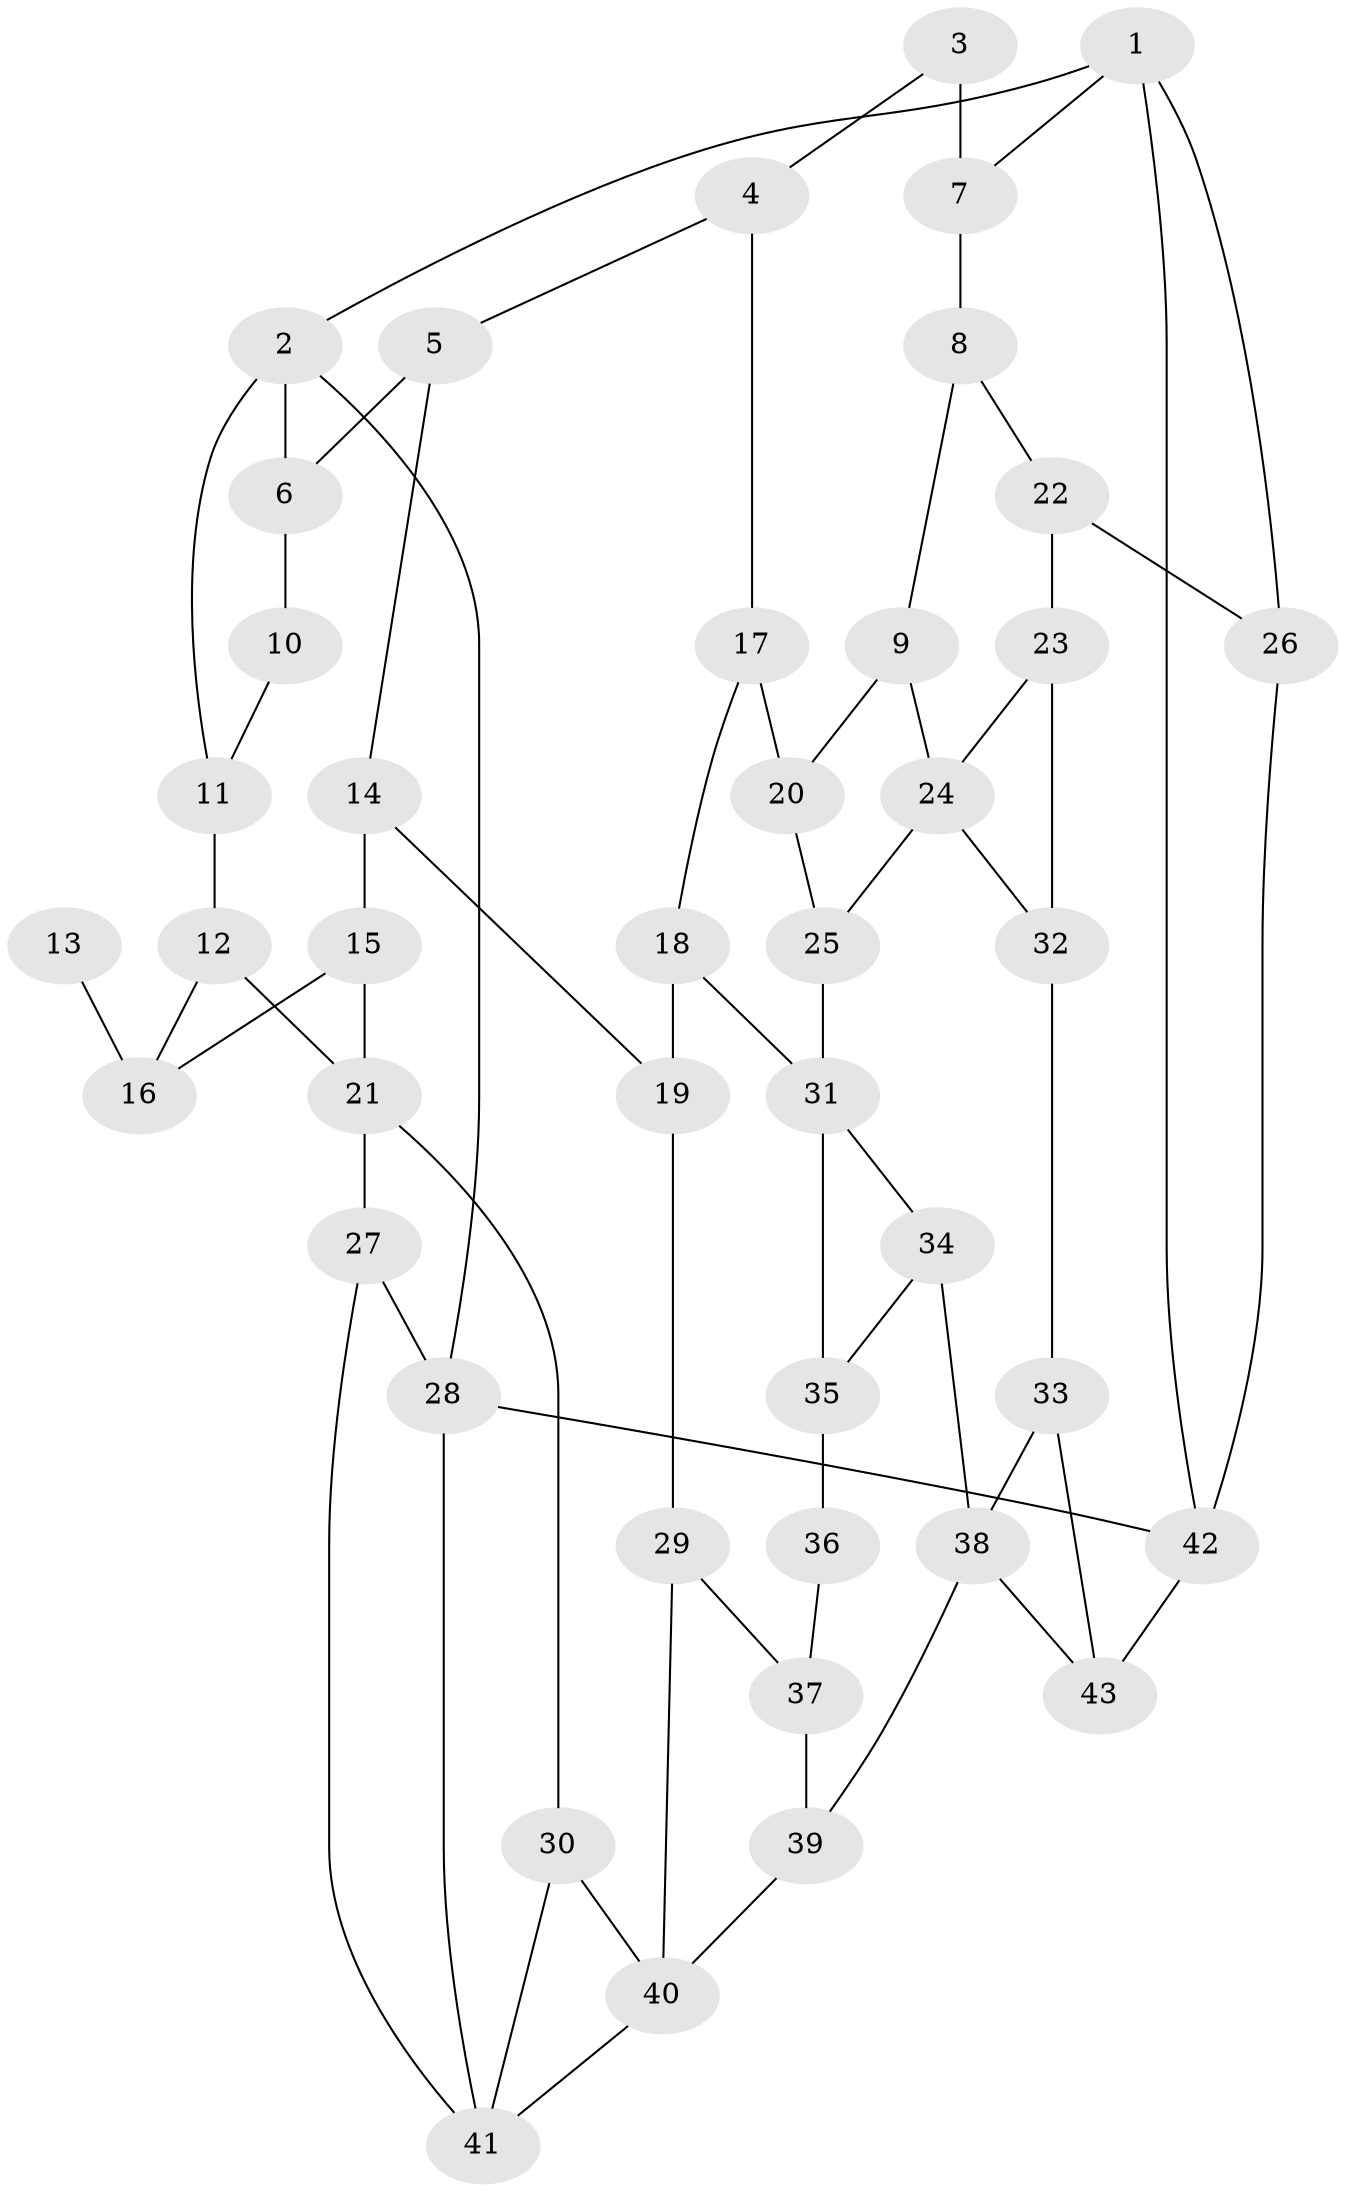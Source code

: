 // original degree distribution, {3: 0.05, 4: 0.21666666666666667, 5: 0.5166666666666667, 6: 0.21666666666666667}
// Generated by graph-tools (version 1.1) at 2025/38/03/04/25 23:38:28]
// undirected, 43 vertices, 67 edges
graph export_dot {
  node [color=gray90,style=filled];
  1;
  2;
  3;
  4;
  5;
  6;
  7;
  8;
  9;
  10;
  11;
  12;
  13;
  14;
  15;
  16;
  17;
  18;
  19;
  20;
  21;
  22;
  23;
  24;
  25;
  26;
  27;
  28;
  29;
  30;
  31;
  32;
  33;
  34;
  35;
  36;
  37;
  38;
  39;
  40;
  41;
  42;
  43;
  1 -- 2 [weight=1.0];
  1 -- 7 [weight=1.0];
  1 -- 26 [weight=1.0];
  1 -- 42 [weight=1.0];
  2 -- 6 [weight=1.0];
  2 -- 11 [weight=1.0];
  2 -- 28 [weight=1.0];
  3 -- 4 [weight=1.0];
  3 -- 7 [weight=2.0];
  4 -- 5 [weight=1.0];
  4 -- 17 [weight=1.0];
  5 -- 6 [weight=1.0];
  5 -- 14 [weight=1.0];
  6 -- 10 [weight=1.0];
  7 -- 8 [weight=1.0];
  8 -- 9 [weight=1.0];
  8 -- 22 [weight=1.0];
  9 -- 20 [weight=1.0];
  9 -- 24 [weight=1.0];
  10 -- 11 [weight=1.0];
  11 -- 12 [weight=1.0];
  12 -- 16 [weight=1.0];
  12 -- 21 [weight=1.0];
  13 -- 16 [weight=2.0];
  14 -- 15 [weight=1.0];
  14 -- 19 [weight=1.0];
  15 -- 16 [weight=1.0];
  15 -- 21 [weight=1.0];
  17 -- 18 [weight=1.0];
  17 -- 20 [weight=2.0];
  18 -- 19 [weight=1.0];
  18 -- 31 [weight=1.0];
  19 -- 29 [weight=1.0];
  20 -- 25 [weight=1.0];
  21 -- 27 [weight=1.0];
  21 -- 30 [weight=1.0];
  22 -- 23 [weight=1.0];
  22 -- 26 [weight=2.0];
  23 -- 24 [weight=1.0];
  23 -- 32 [weight=1.0];
  24 -- 25 [weight=1.0];
  24 -- 32 [weight=1.0];
  25 -- 31 [weight=1.0];
  26 -- 42 [weight=1.0];
  27 -- 28 [weight=1.0];
  27 -- 41 [weight=1.0];
  28 -- 41 [weight=1.0];
  28 -- 42 [weight=1.0];
  29 -- 37 [weight=1.0];
  29 -- 40 [weight=1.0];
  30 -- 40 [weight=1.0];
  30 -- 41 [weight=1.0];
  31 -- 34 [weight=1.0];
  31 -- 35 [weight=1.0];
  32 -- 33 [weight=1.0];
  33 -- 38 [weight=1.0];
  33 -- 43 [weight=1.0];
  34 -- 35 [weight=1.0];
  34 -- 38 [weight=1.0];
  35 -- 36 [weight=2.0];
  36 -- 37 [weight=1.0];
  37 -- 39 [weight=1.0];
  38 -- 39 [weight=1.0];
  38 -- 43 [weight=1.0];
  39 -- 40 [weight=1.0];
  40 -- 41 [weight=1.0];
  42 -- 43 [weight=2.0];
}

